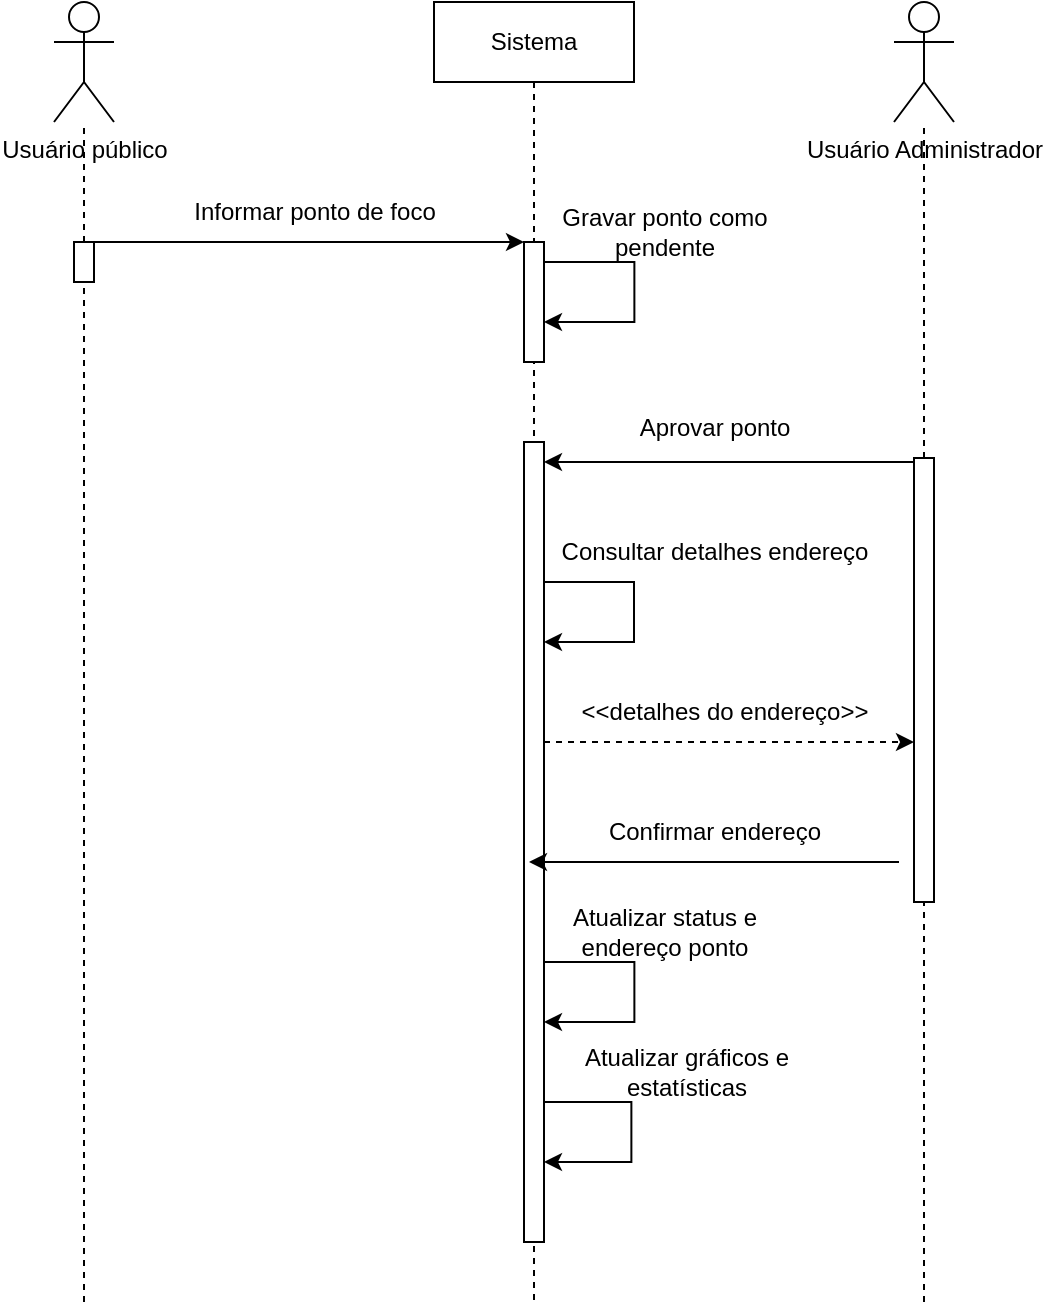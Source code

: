 <mxfile version="24.2.7" type="github">
  <diagram name="Page-1" id="2YBvvXClWsGukQMizWep">
    <mxGraphModel dx="2037" dy="763" grid="1" gridSize="10" guides="1" tooltips="1" connect="1" arrows="1" fold="1" page="1" pageScale="1" pageWidth="850" pageHeight="1100" math="0" shadow="0">
      <root>
        <mxCell id="0" />
        <mxCell id="1" parent="0" />
        <mxCell id="aM9ryv3xv72pqoxQDRHE-1" value="Sistema" style="shape=umlLifeline;perimeter=lifelinePerimeter;whiteSpace=wrap;html=1;container=0;dropTarget=0;collapsible=0;recursiveResize=0;outlineConnect=0;portConstraint=eastwest;newEdgeStyle={&quot;edgeStyle&quot;:&quot;elbowEdgeStyle&quot;,&quot;elbow&quot;:&quot;vertical&quot;,&quot;curved&quot;:0,&quot;rounded&quot;:0};" parent="1" vertex="1">
          <mxGeometry x="310" y="30" width="100" height="650" as="geometry" />
        </mxCell>
        <mxCell id="aM9ryv3xv72pqoxQDRHE-2" value="" style="html=1;points=[];perimeter=orthogonalPerimeter;outlineConnect=0;targetShapes=umlLifeline;portConstraint=eastwest;newEdgeStyle={&quot;edgeStyle&quot;:&quot;elbowEdgeStyle&quot;,&quot;elbow&quot;:&quot;vertical&quot;,&quot;curved&quot;:0,&quot;rounded&quot;:0};" parent="aM9ryv3xv72pqoxQDRHE-1" vertex="1">
          <mxGeometry x="45" y="220" width="10" height="400" as="geometry" />
        </mxCell>
        <mxCell id="HXn4oloDZbiPmxM5SLHt-28" value="" style="edgeStyle=none;orthogonalLoop=1;jettySize=auto;html=1;rounded=0;" edge="1" parent="aM9ryv3xv72pqoxQDRHE-1">
          <mxGeometry width="100" relative="1" as="geometry">
            <mxPoint x="55" y="290" as="sourcePoint" />
            <mxPoint x="55" y="320" as="targetPoint" />
            <Array as="points">
              <mxPoint x="100" y="290" />
              <mxPoint x="100" y="320" />
            </Array>
          </mxGeometry>
        </mxCell>
        <mxCell id="HXn4oloDZbiPmxM5SLHt-41" value="" style="html=1;points=[];perimeter=orthogonalPerimeter;outlineConnect=0;targetShapes=umlLifeline;portConstraint=eastwest;newEdgeStyle={&quot;edgeStyle&quot;:&quot;elbowEdgeStyle&quot;,&quot;elbow&quot;:&quot;vertical&quot;,&quot;curved&quot;:0,&quot;rounded&quot;:0};" vertex="1" parent="aM9ryv3xv72pqoxQDRHE-1">
          <mxGeometry x="45" y="120" width="10" height="60" as="geometry" />
        </mxCell>
        <mxCell id="HXn4oloDZbiPmxM5SLHt-22" value="" style="edgeStyle=none;orthogonalLoop=1;jettySize=auto;html=1;rounded=0;" edge="1" parent="aM9ryv3xv72pqoxQDRHE-1" source="HXn4oloDZbiPmxM5SLHt-41" target="HXn4oloDZbiPmxM5SLHt-41">
          <mxGeometry width="100" relative="1" as="geometry">
            <mxPoint x="50" y="130" as="sourcePoint" />
            <mxPoint x="50" y="160" as="targetPoint" />
            <Array as="points">
              <mxPoint x="100.19" y="130" />
              <mxPoint x="100.19" y="160" />
            </Array>
          </mxGeometry>
        </mxCell>
        <mxCell id="HXn4oloDZbiPmxM5SLHt-45" value="" style="edgeStyle=none;orthogonalLoop=1;jettySize=auto;html=1;rounded=0;" edge="1" parent="aM9ryv3xv72pqoxQDRHE-1" source="aM9ryv3xv72pqoxQDRHE-2" target="aM9ryv3xv72pqoxQDRHE-2">
          <mxGeometry width="100" relative="1" as="geometry">
            <mxPoint x="53.5" y="550" as="sourcePoint" />
            <mxPoint x="53.5" y="580" as="targetPoint" />
            <Array as="points">
              <mxPoint x="98.69" y="550" />
              <mxPoint x="98.69" y="580" />
            </Array>
          </mxGeometry>
        </mxCell>
        <mxCell id="HXn4oloDZbiPmxM5SLHt-43" value="" style="edgeStyle=none;orthogonalLoop=1;jettySize=auto;html=1;rounded=0;" edge="1" parent="aM9ryv3xv72pqoxQDRHE-1" source="aM9ryv3xv72pqoxQDRHE-2" target="aM9ryv3xv72pqoxQDRHE-2">
          <mxGeometry width="100" relative="1" as="geometry">
            <mxPoint x="55" y="480" as="sourcePoint" />
            <mxPoint x="55" y="510" as="targetPoint" />
            <Array as="points">
              <mxPoint x="100.19" y="480" />
              <mxPoint x="100.19" y="510" />
            </Array>
          </mxGeometry>
        </mxCell>
        <mxCell id="HXn4oloDZbiPmxM5SLHt-1" value="Usuário público" style="shape=umlActor;verticalLabelPosition=bottom;verticalAlign=top;html=1;outlineConnect=0;" vertex="1" parent="1">
          <mxGeometry x="120" y="30" width="30" height="60" as="geometry" />
        </mxCell>
        <mxCell id="HXn4oloDZbiPmxM5SLHt-3" value="" style="endArrow=none;dashed=1;html=1;rounded=0;" edge="1" parent="1" source="HXn4oloDZbiPmxM5SLHt-33" target="HXn4oloDZbiPmxM5SLHt-1">
          <mxGeometry width="50" height="50" relative="1" as="geometry">
            <mxPoint x="135" y="420" as="sourcePoint" />
            <mxPoint x="130" y="170" as="targetPoint" />
          </mxGeometry>
        </mxCell>
        <mxCell id="HXn4oloDZbiPmxM5SLHt-6" value="Usuário Administrador" style="shape=umlActor;verticalLabelPosition=bottom;verticalAlign=top;html=1;outlineConnect=0;" vertex="1" parent="1">
          <mxGeometry x="540" y="30" width="30" height="60" as="geometry" />
        </mxCell>
        <mxCell id="HXn4oloDZbiPmxM5SLHt-7" value="" style="endArrow=none;dashed=1;html=1;rounded=0;" edge="1" parent="1" target="HXn4oloDZbiPmxM5SLHt-6" source="HXn4oloDZbiPmxM5SLHt-35">
          <mxGeometry width="50" height="50" relative="1" as="geometry">
            <mxPoint x="555" y="420" as="sourcePoint" />
            <mxPoint x="550" y="170" as="targetPoint" />
          </mxGeometry>
        </mxCell>
        <mxCell id="HXn4oloDZbiPmxM5SLHt-20" value="" style="edgeStyle=none;orthogonalLoop=1;jettySize=auto;html=1;rounded=0;" edge="1" parent="1" target="HXn4oloDZbiPmxM5SLHt-41">
          <mxGeometry width="100" relative="1" as="geometry">
            <mxPoint x="140" y="150" as="sourcePoint" />
            <mxPoint x="260" y="150" as="targetPoint" />
            <Array as="points" />
          </mxGeometry>
        </mxCell>
        <mxCell id="HXn4oloDZbiPmxM5SLHt-21" value="Informar ponto de foco" style="text;html=1;align=center;verticalAlign=middle;resizable=0;points=[];autosize=1;strokeColor=none;fillColor=none;" vertex="1" parent="1">
          <mxGeometry x="180" y="120" width="140" height="30" as="geometry" />
        </mxCell>
        <mxCell id="HXn4oloDZbiPmxM5SLHt-23" value="Gravar ponto como pendente" style="text;html=1;align=center;verticalAlign=middle;whiteSpace=wrap;rounded=0;" vertex="1" parent="1">
          <mxGeometry x="373" y="130" width="105" height="30" as="geometry" />
        </mxCell>
        <mxCell id="HXn4oloDZbiPmxM5SLHt-26" value="" style="endArrow=classic;html=1;rounded=0;" edge="1" parent="1">
          <mxGeometry width="50" height="50" relative="1" as="geometry">
            <mxPoint x="560" y="260" as="sourcePoint" />
            <mxPoint x="365" y="260" as="targetPoint" />
          </mxGeometry>
        </mxCell>
        <mxCell id="HXn4oloDZbiPmxM5SLHt-27" value="Aprovar ponto" style="text;html=1;align=center;verticalAlign=middle;resizable=0;points=[];autosize=1;strokeColor=none;fillColor=none;" vertex="1" parent="1">
          <mxGeometry x="400" y="228" width="100" height="30" as="geometry" />
        </mxCell>
        <mxCell id="HXn4oloDZbiPmxM5SLHt-31" value="Consultar detalhes endereço" style="text;html=1;align=center;verticalAlign=middle;resizable=0;points=[];autosize=1;strokeColor=none;fillColor=none;" vertex="1" parent="1">
          <mxGeometry x="360" y="290" width="180" height="30" as="geometry" />
        </mxCell>
        <mxCell id="HXn4oloDZbiPmxM5SLHt-34" value="" style="endArrow=none;dashed=1;html=1;rounded=0;" edge="1" parent="1" target="HXn4oloDZbiPmxM5SLHt-33">
          <mxGeometry width="50" height="50" relative="1" as="geometry">
            <mxPoint x="135" y="680" as="sourcePoint" />
            <mxPoint x="135" y="90" as="targetPoint" />
          </mxGeometry>
        </mxCell>
        <mxCell id="HXn4oloDZbiPmxM5SLHt-33" value="" style="html=1;points=[];perimeter=orthogonalPerimeter;outlineConnect=0;targetShapes=umlLifeline;portConstraint=eastwest;newEdgeStyle={&quot;edgeStyle&quot;:&quot;elbowEdgeStyle&quot;,&quot;elbow&quot;:&quot;vertical&quot;,&quot;curved&quot;:0,&quot;rounded&quot;:0};" vertex="1" parent="1">
          <mxGeometry x="130" y="150" width="10" height="20" as="geometry" />
        </mxCell>
        <mxCell id="HXn4oloDZbiPmxM5SLHt-36" value="" style="endArrow=none;dashed=1;html=1;rounded=0;" edge="1" parent="1" target="HXn4oloDZbiPmxM5SLHt-35">
          <mxGeometry width="50" height="50" relative="1" as="geometry">
            <mxPoint x="555" y="680" as="sourcePoint" />
            <mxPoint x="555" y="90" as="targetPoint" />
          </mxGeometry>
        </mxCell>
        <mxCell id="HXn4oloDZbiPmxM5SLHt-35" value="" style="html=1;points=[];perimeter=orthogonalPerimeter;outlineConnect=0;targetShapes=umlLifeline;portConstraint=eastwest;newEdgeStyle={&quot;edgeStyle&quot;:&quot;elbowEdgeStyle&quot;,&quot;elbow&quot;:&quot;vertical&quot;,&quot;curved&quot;:0,&quot;rounded&quot;:0};" vertex="1" parent="1">
          <mxGeometry x="550" y="258" width="10" height="222" as="geometry" />
        </mxCell>
        <mxCell id="HXn4oloDZbiPmxM5SLHt-37" value="" style="edgeStyle=none;orthogonalLoop=1;jettySize=auto;html=1;rounded=0;dashed=1;" edge="1" parent="1">
          <mxGeometry width="100" relative="1" as="geometry">
            <mxPoint x="365" y="400" as="sourcePoint" />
            <mxPoint x="550" y="400" as="targetPoint" />
            <Array as="points" />
          </mxGeometry>
        </mxCell>
        <mxCell id="HXn4oloDZbiPmxM5SLHt-38" value="&amp;lt;&amp;lt;detalhes do endereço&amp;gt;&amp;gt;" style="text;html=1;align=center;verticalAlign=middle;resizable=0;points=[];autosize=1;strokeColor=none;fillColor=none;" vertex="1" parent="1">
          <mxGeometry x="370" y="370" width="170" height="30" as="geometry" />
        </mxCell>
        <mxCell id="HXn4oloDZbiPmxM5SLHt-39" value="" style="endArrow=classic;html=1;rounded=0;" edge="1" parent="1">
          <mxGeometry width="50" height="50" relative="1" as="geometry">
            <mxPoint x="542.5" y="460" as="sourcePoint" />
            <mxPoint x="357.5" y="460" as="targetPoint" />
          </mxGeometry>
        </mxCell>
        <mxCell id="HXn4oloDZbiPmxM5SLHt-40" value="Confirmar endereço" style="text;html=1;align=center;verticalAlign=middle;resizable=0;points=[];autosize=1;strokeColor=none;fillColor=none;" vertex="1" parent="1">
          <mxGeometry x="385" y="430" width="130" height="30" as="geometry" />
        </mxCell>
        <mxCell id="HXn4oloDZbiPmxM5SLHt-44" value="Atualizar status e endereço ponto" style="text;html=1;align=center;verticalAlign=middle;whiteSpace=wrap;rounded=0;" vertex="1" parent="1">
          <mxGeometry x="373" y="480" width="105" height="30" as="geometry" />
        </mxCell>
        <mxCell id="HXn4oloDZbiPmxM5SLHt-46" value="Atualizar gráficos e estatísticas" style="text;html=1;align=center;verticalAlign=middle;whiteSpace=wrap;rounded=0;" vertex="1" parent="1">
          <mxGeometry x="371.5" y="550" width="128.5" height="30" as="geometry" />
        </mxCell>
      </root>
    </mxGraphModel>
  </diagram>
</mxfile>
